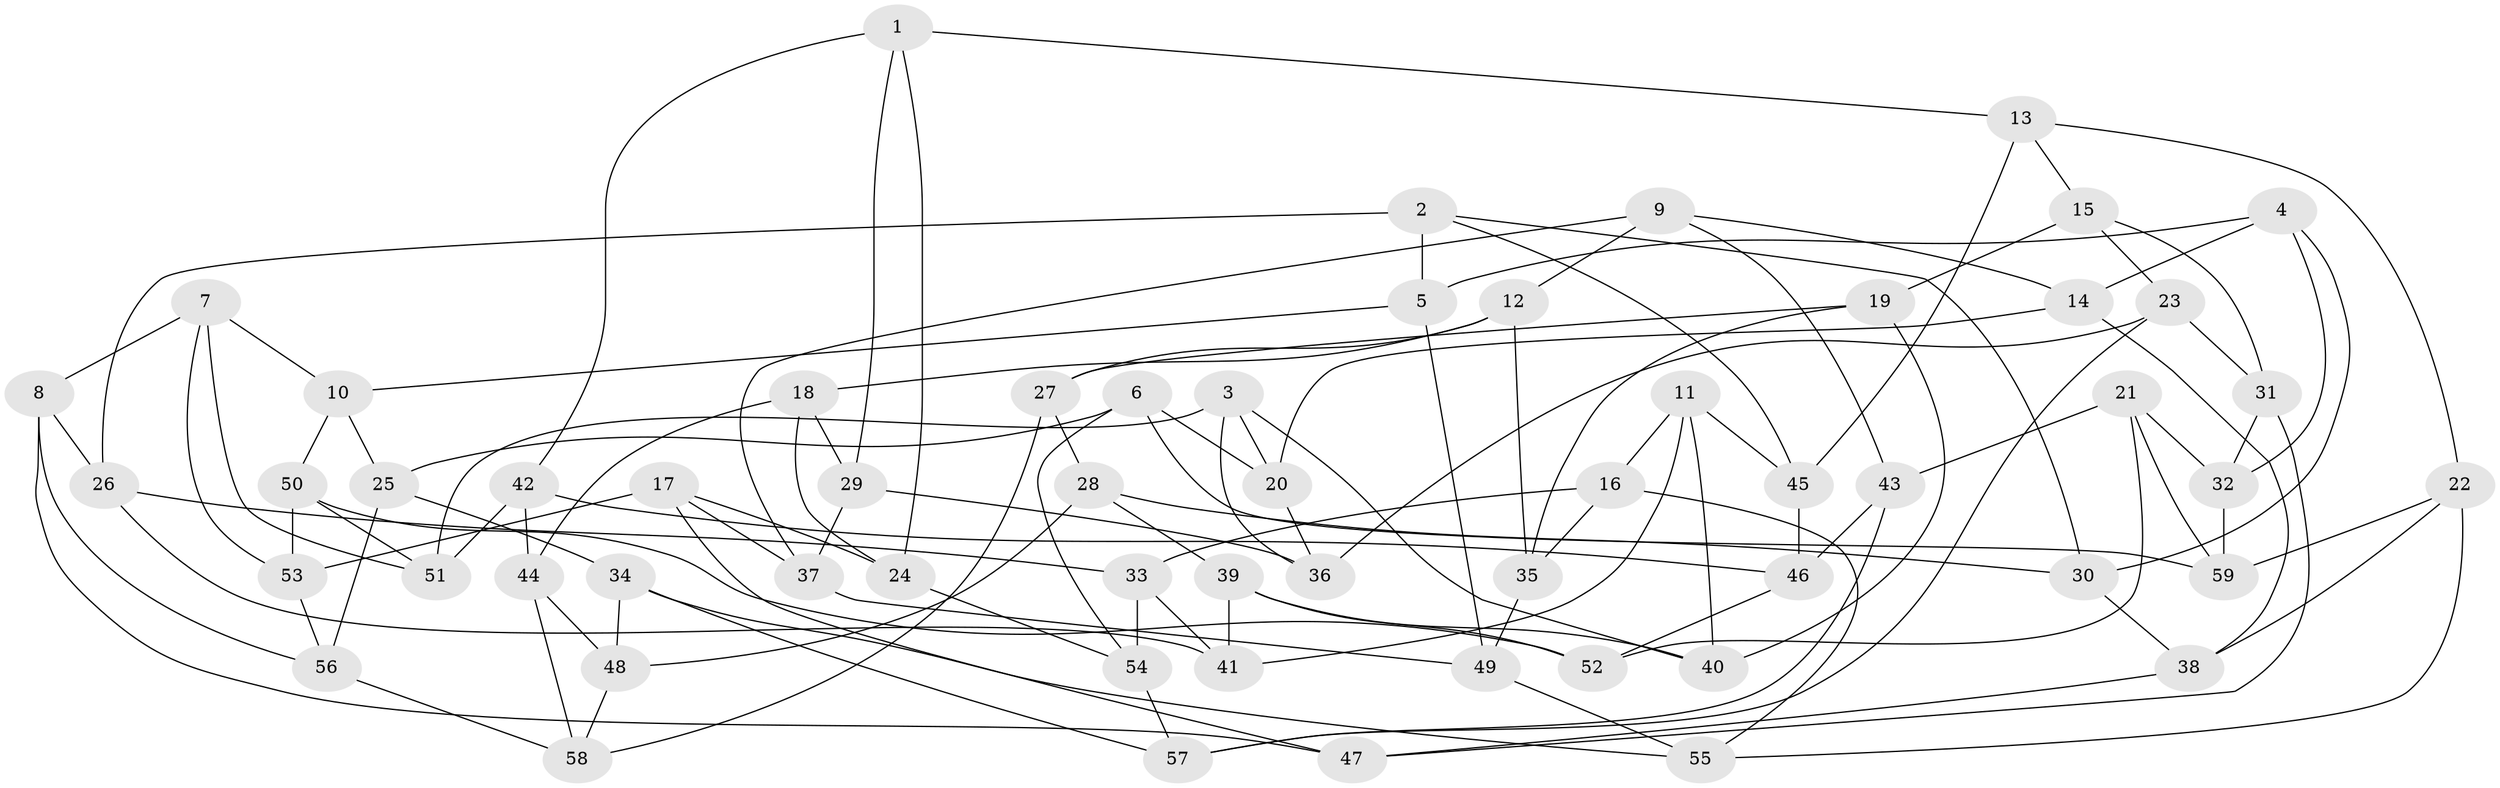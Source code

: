 // Generated by graph-tools (version 1.1) at 2025/26/03/09/25 03:26:58]
// undirected, 59 vertices, 118 edges
graph export_dot {
graph [start="1"]
  node [color=gray90,style=filled];
  1;
  2;
  3;
  4;
  5;
  6;
  7;
  8;
  9;
  10;
  11;
  12;
  13;
  14;
  15;
  16;
  17;
  18;
  19;
  20;
  21;
  22;
  23;
  24;
  25;
  26;
  27;
  28;
  29;
  30;
  31;
  32;
  33;
  34;
  35;
  36;
  37;
  38;
  39;
  40;
  41;
  42;
  43;
  44;
  45;
  46;
  47;
  48;
  49;
  50;
  51;
  52;
  53;
  54;
  55;
  56;
  57;
  58;
  59;
  1 -- 42;
  1 -- 13;
  1 -- 29;
  1 -- 24;
  2 -- 45;
  2 -- 5;
  2 -- 30;
  2 -- 26;
  3 -- 20;
  3 -- 40;
  3 -- 36;
  3 -- 51;
  4 -- 5;
  4 -- 32;
  4 -- 30;
  4 -- 14;
  5 -- 49;
  5 -- 10;
  6 -- 59;
  6 -- 54;
  6 -- 20;
  6 -- 25;
  7 -- 51;
  7 -- 53;
  7 -- 10;
  7 -- 8;
  8 -- 56;
  8 -- 26;
  8 -- 47;
  9 -- 43;
  9 -- 12;
  9 -- 14;
  9 -- 37;
  10 -- 25;
  10 -- 50;
  11 -- 45;
  11 -- 40;
  11 -- 41;
  11 -- 16;
  12 -- 27;
  12 -- 35;
  12 -- 18;
  13 -- 15;
  13 -- 45;
  13 -- 22;
  14 -- 20;
  14 -- 38;
  15 -- 19;
  15 -- 23;
  15 -- 31;
  16 -- 55;
  16 -- 35;
  16 -- 33;
  17 -- 53;
  17 -- 24;
  17 -- 47;
  17 -- 37;
  18 -- 44;
  18 -- 29;
  18 -- 24;
  19 -- 40;
  19 -- 27;
  19 -- 35;
  20 -- 36;
  21 -- 43;
  21 -- 32;
  21 -- 52;
  21 -- 59;
  22 -- 59;
  22 -- 55;
  22 -- 38;
  23 -- 31;
  23 -- 57;
  23 -- 36;
  24 -- 54;
  25 -- 34;
  25 -- 56;
  26 -- 33;
  26 -- 41;
  27 -- 28;
  27 -- 58;
  28 -- 30;
  28 -- 48;
  28 -- 39;
  29 -- 36;
  29 -- 37;
  30 -- 38;
  31 -- 47;
  31 -- 32;
  32 -- 59;
  33 -- 54;
  33 -- 41;
  34 -- 48;
  34 -- 55;
  34 -- 57;
  35 -- 49;
  37 -- 49;
  38 -- 47;
  39 -- 41;
  39 -- 52;
  39 -- 40;
  42 -- 46;
  42 -- 44;
  42 -- 51;
  43 -- 57;
  43 -- 46;
  44 -- 48;
  44 -- 58;
  45 -- 46;
  46 -- 52;
  48 -- 58;
  49 -- 55;
  50 -- 53;
  50 -- 51;
  50 -- 52;
  53 -- 56;
  54 -- 57;
  56 -- 58;
}
